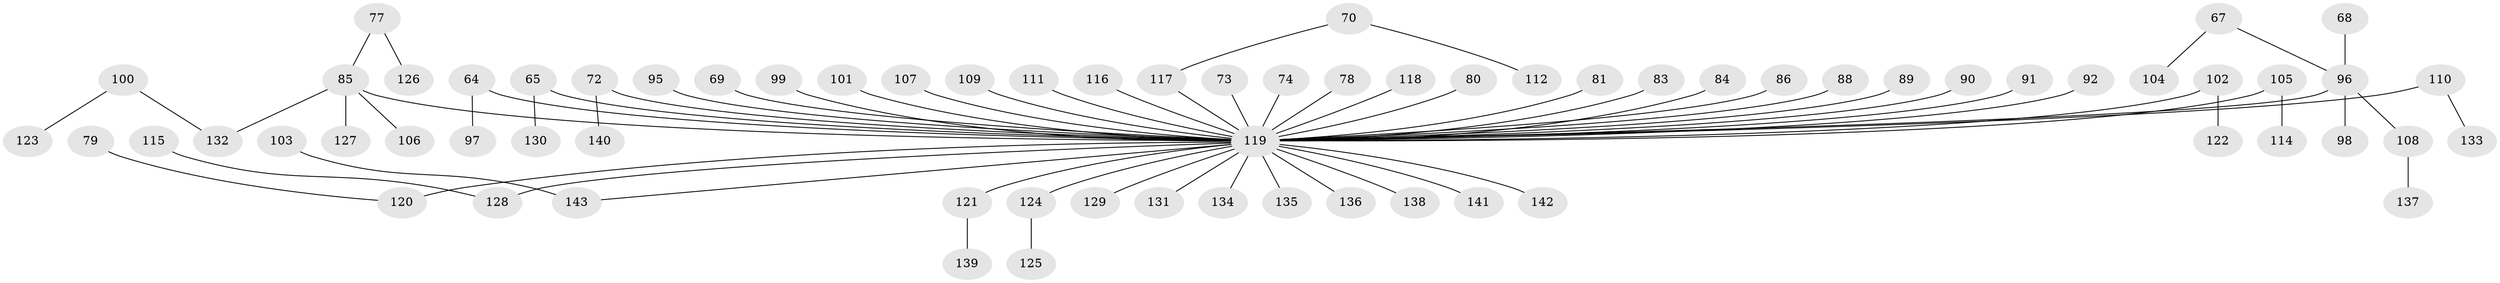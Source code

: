 // original degree distribution, {6: 0.013986013986013986, 8: 0.006993006993006993, 4: 0.06293706293706294, 3: 0.13286713286713286, 2: 0.25874125874125875, 5: 0.027972027972027972, 1: 0.48951048951048953, 7: 0.006993006993006993}
// Generated by graph-tools (version 1.1) at 2025/53/03/09/25 04:53:37]
// undirected, 71 vertices, 70 edges
graph export_dot {
graph [start="1"]
  node [color=gray90,style=filled];
  64;
  65;
  67;
  68;
  69;
  70;
  72;
  73;
  74;
  77;
  78;
  79;
  80;
  81;
  83;
  84;
  85 [super="+61"];
  86 [super="+56"];
  88;
  89;
  90;
  91;
  92;
  95;
  96 [super="+48+44"];
  97;
  98;
  99;
  100;
  101;
  102;
  103;
  104;
  105 [super="+66+75"];
  106;
  107;
  108;
  109;
  110;
  111;
  112;
  114;
  115;
  116;
  117 [super="+62"];
  118;
  119 [super="+18+23+50+49+53+47+93+34+63+58+60"];
  120 [super="+76"];
  121 [super="+37"];
  122;
  123;
  124 [super="+13+55"];
  125;
  126;
  127;
  128 [super="+113"];
  129;
  130;
  131;
  132 [super="+59+71"];
  133;
  134;
  135;
  136;
  137;
  138;
  139;
  140;
  141;
  142;
  143 [super="+57"];
  64 -- 97;
  64 -- 119;
  65 -- 130;
  65 -- 119;
  67 -- 104;
  67 -- 96;
  68 -- 96;
  69 -- 119;
  70 -- 112;
  70 -- 117;
  72 -- 140;
  72 -- 119;
  73 -- 119;
  74 -- 119;
  77 -- 126;
  77 -- 85;
  78 -- 119;
  79 -- 120;
  80 -- 119;
  81 -- 119;
  83 -- 119;
  84 -- 119;
  85 -- 106;
  85 -- 127;
  85 -- 119;
  85 -- 132;
  86 -- 119;
  88 -- 119;
  89 -- 119;
  90 -- 119;
  91 -- 119;
  92 -- 119;
  95 -- 119;
  96 -- 108;
  96 -- 98;
  96 -- 119;
  99 -- 119;
  100 -- 123;
  100 -- 132;
  101 -- 119;
  102 -- 122;
  102 -- 119;
  103 -- 143;
  105 -- 114;
  105 -- 119;
  107 -- 119;
  108 -- 137;
  109 -- 119;
  110 -- 133;
  110 -- 119;
  111 -- 119;
  115 -- 128;
  116 -- 119;
  117 -- 119;
  118 -- 119;
  119 -- 141;
  119 -- 129;
  119 -- 142;
  119 -- 131;
  119 -- 134;
  119 -- 135;
  119 -- 136;
  119 -- 138;
  119 -- 143;
  119 -- 124;
  119 -- 120;
  119 -- 128;
  119 -- 121;
  121 -- 139;
  124 -- 125;
}
